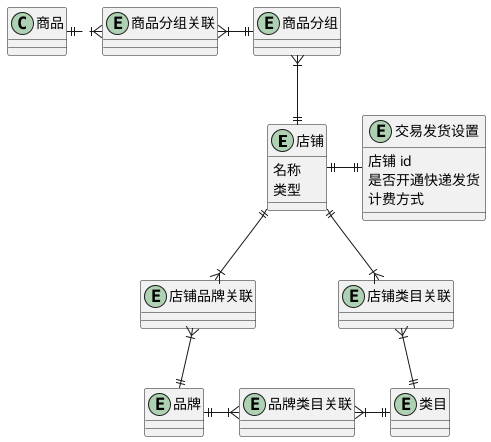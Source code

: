 @startuml 店铺UML

entity 店铺 {
    名称
    ' 旗舰店、专卖店、专营店、自营店
    类型
}
entity 品牌 {

}
entity 店铺品牌关联 {

}
entity 类目 {

}
entity 店铺类目关联 {

}
entity 品牌类目关联 {

}
entity 交易发货设置 {
    店铺 id
    是否开通快递发货
    ' 0-按商品累加运费
    ' 1-组合运费（推荐使用）
    计费方式
}

店铺 ||--|{ 店铺品牌关联
店铺品牌关联 }|--|| 品牌
店铺 ||--|{ 店铺类目关联
店铺类目关联 }|--|| 类目
品牌 ||-|{ 品牌类目关联
品牌类目关联 }|-|| 类目
店铺 ||-|| 交易发货设置


' ==================== 分组 ====================
entity 商品分组 {

}
entity 商品分组关联 {

}

店铺 ||-u-|{ 商品分组
商品分组关联 }|-|| 商品分组
商品 ||.|{ 商品分组关联

@enduml